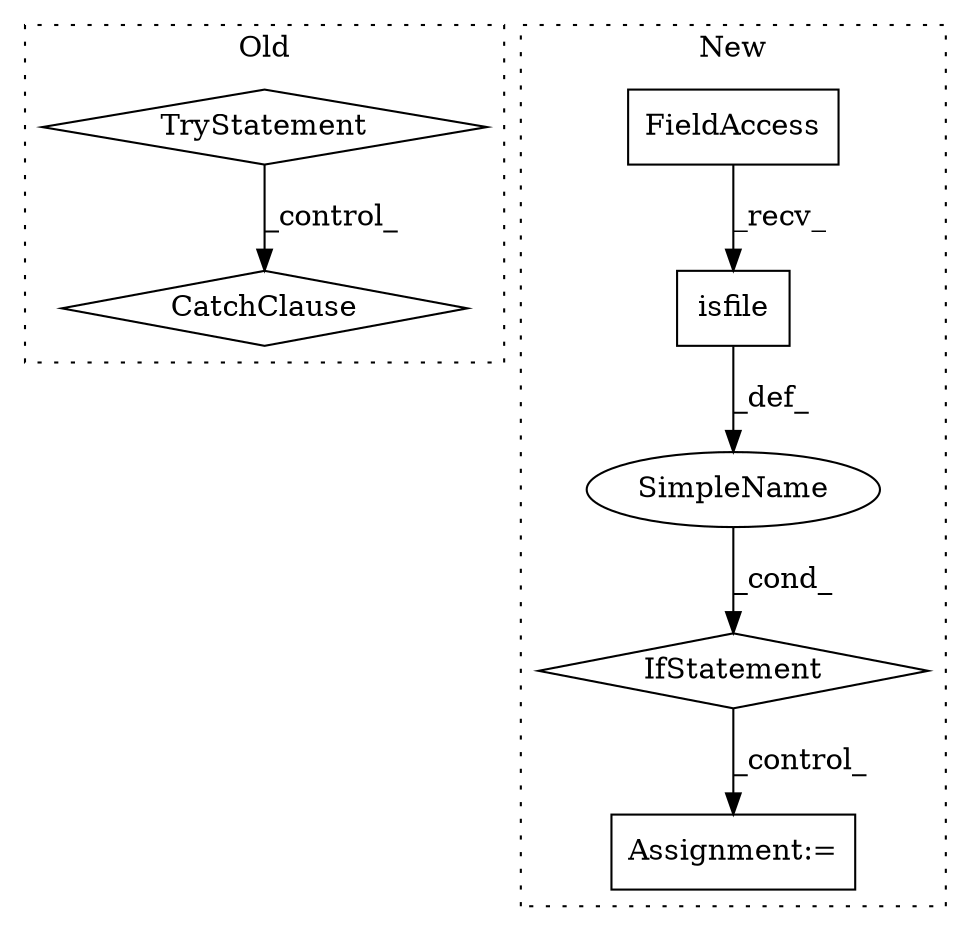 digraph G {
subgraph cluster0 {
1 [label="CatchClause" a="12" s="1904,1938" l="11,2" shape="diamond"];
5 [label="TryStatement" a="54" s="1832" l="4" shape="diamond"];
label = "Old";
style="dotted";
}
subgraph cluster1 {
2 [label="isfile" a="32" s="2030,2049" l="7,1" shape="box"];
3 [label="FieldAccess" a="22" s="2022" l="7" shape="box"];
4 [label="IfStatement" a="25" s="2018,2050" l="4,2" shape="diamond"];
6 [label="SimpleName" a="42" s="" l="" shape="ellipse"];
7 [label="Assignment:=" a="7" s="2094" l="1" shape="box"];
label = "New";
style="dotted";
}
2 -> 6 [label="_def_"];
3 -> 2 [label="_recv_"];
4 -> 7 [label="_control_"];
5 -> 1 [label="_control_"];
6 -> 4 [label="_cond_"];
}